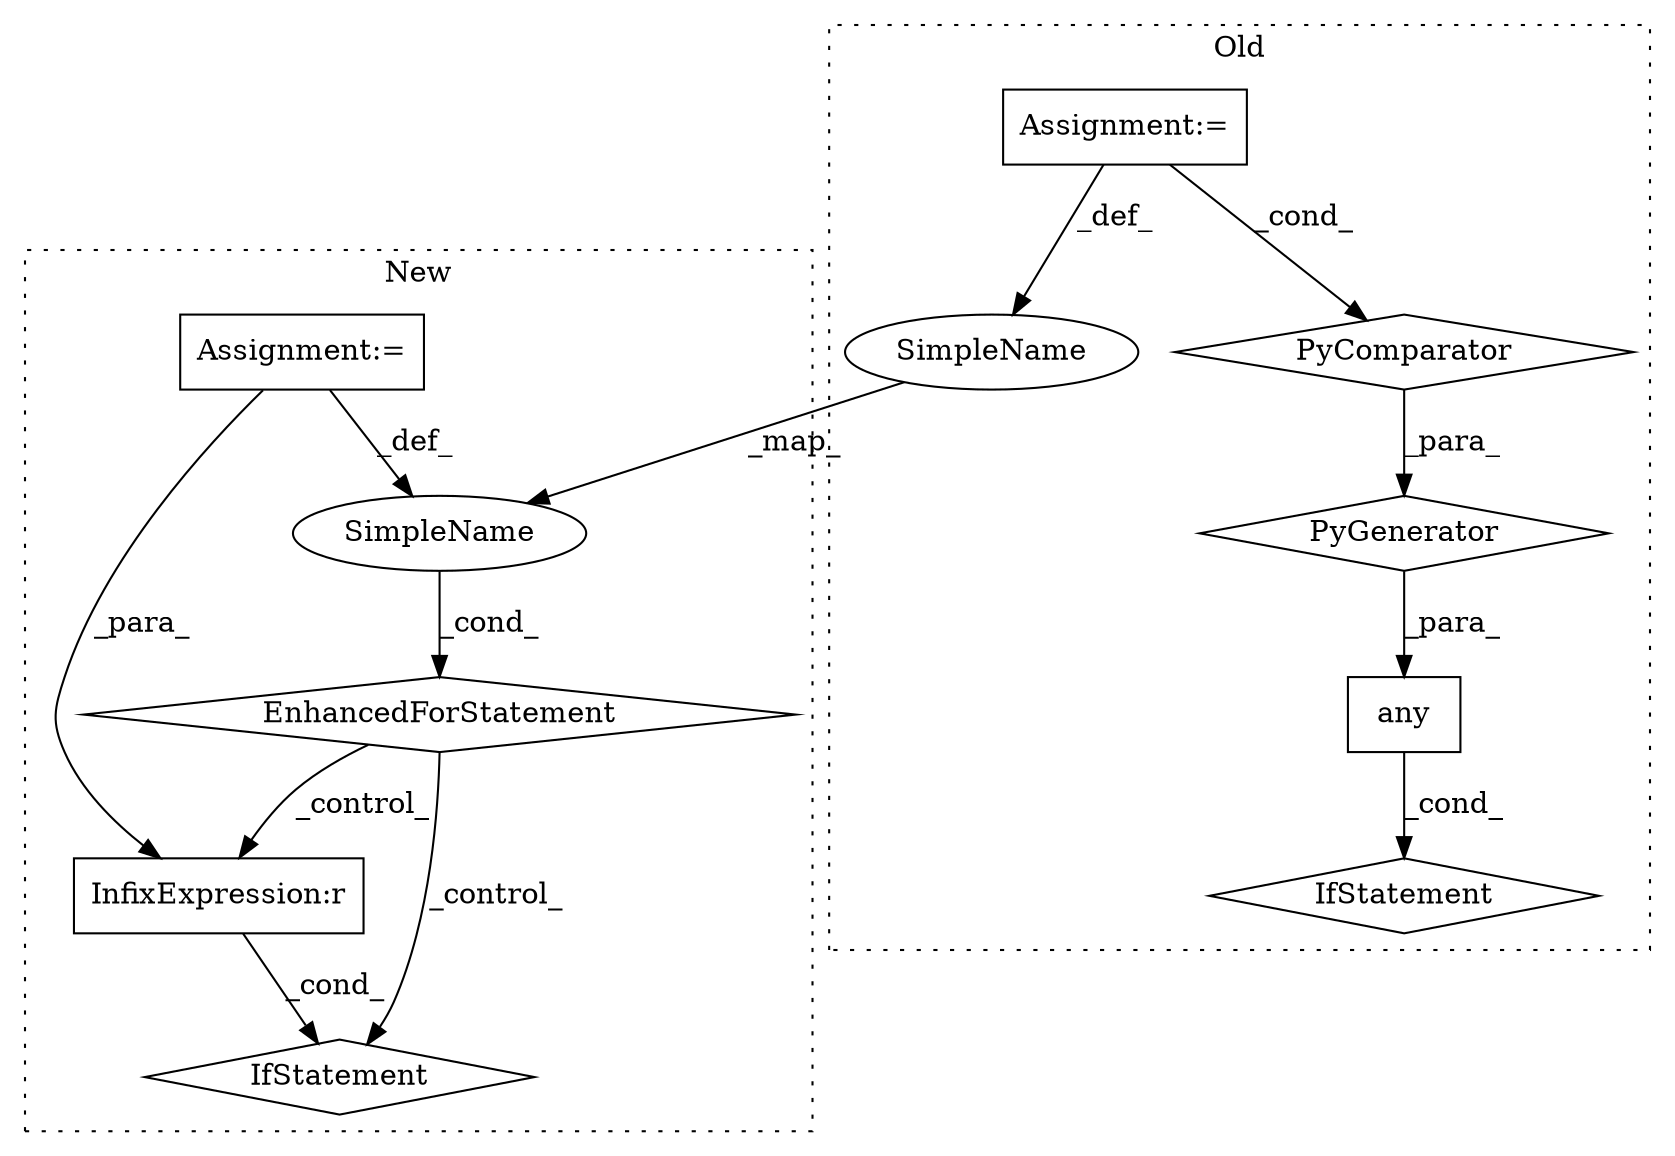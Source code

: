 digraph G {
subgraph cluster0 {
1 [label="any" a="32" s="5044,5199" l="15,-3" shape="box"];
3 [label="Assignment:=" a="7" s="5156" l="37" shape="box"];
4 [label="PyComparator" a="113" s="5156" l="37" shape="diamond"];
5 [label="PyGenerator" a="107" s="5059" l="140" shape="diamond"];
6 [label="IfStatement" a="25" s="5040,5196" l="4,2" shape="diamond"];
10 [label="SimpleName" a="42" s="5159" l="1" shape="ellipse"];
label = "Old";
style="dotted";
}
subgraph cluster1 {
2 [label="IfStatement" a="25" s="5201,5233" l="4,2" shape="diamond"];
7 [label="Assignment:=" a="7" s="5084,5173" l="57,2" shape="box"];
8 [label="EnhancedForStatement" a="70" s="5084,5173" l="57,2" shape="diamond"];
9 [label="SimpleName" a="42" s="5145" l="4" shape="ellipse"];
11 [label="InfixExpression:r" a="27" s="5218" l="4" shape="box"];
label = "New";
style="dotted";
}
1 -> 6 [label="_cond_"];
3 -> 4 [label="_cond_"];
3 -> 10 [label="_def_"];
4 -> 5 [label="_para_"];
5 -> 1 [label="_para_"];
7 -> 11 [label="_para_"];
7 -> 9 [label="_def_"];
8 -> 11 [label="_control_"];
8 -> 2 [label="_control_"];
9 -> 8 [label="_cond_"];
10 -> 9 [label="_map_"];
11 -> 2 [label="_cond_"];
}